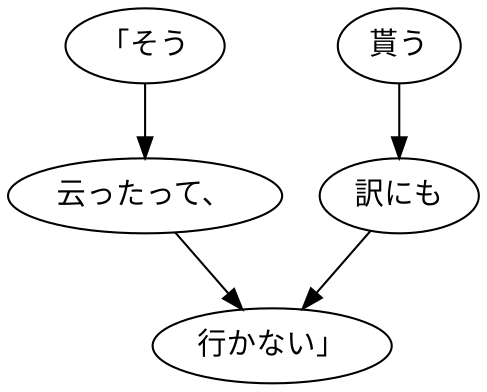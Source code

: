 digraph graph7799 {
	node0 [label="「そう"];
	node1 [label="云ったって、"];
	node2 [label="貰う"];
	node3 [label="訳にも"];
	node4 [label="行かない」"];
	node0 -> node1;
	node1 -> node4;
	node2 -> node3;
	node3 -> node4;
}
